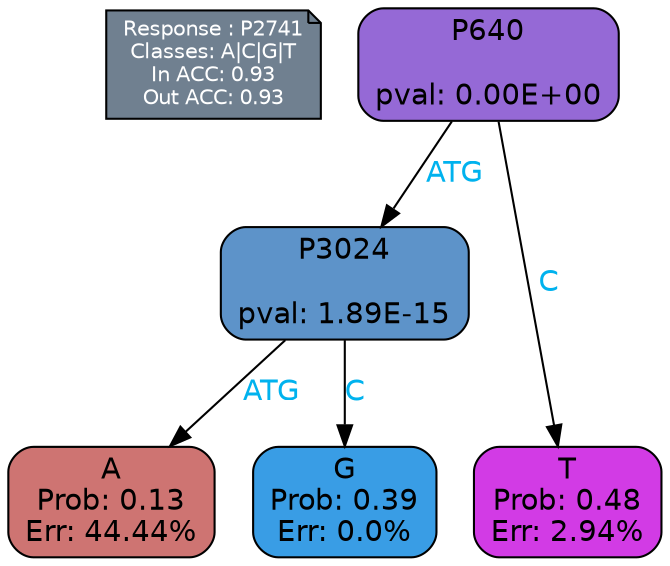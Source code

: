 digraph Tree {
node [shape=box, style="filled, rounded", color="black", fontname=helvetica] ;
graph [ranksep=equally, splines=polylines, bgcolor=transparent, dpi=600] ;
edge [fontname=helvetica] ;
LEGEND [label="Response : P2741
Classes: A|C|G|T
In ACC: 0.93
Out ACC: 0.93
",shape=note,align=left,style=filled,fillcolor="slategray",fontcolor="white",fontsize=10];1 [label="P640

pval: 0.00E+00", fillcolor="#9569d6"] ;
2 [label="P3024

pval: 1.89E-15", fillcolor="#5d93c9"] ;
3 [label="A
Prob: 0.13
Err: 44.44%", fillcolor="#ce7472"] ;
4 [label="G
Prob: 0.39
Err: 0.0%", fillcolor="#399de5"] ;
5 [label="T
Prob: 0.48
Err: 2.94%", fillcolor="#d23be5"] ;
1 -> 2 [label="ATG",fontcolor=deepskyblue2] ;
1 -> 5 [label="C",fontcolor=deepskyblue2] ;
2 -> 3 [label="ATG",fontcolor=deepskyblue2] ;
2 -> 4 [label="C",fontcolor=deepskyblue2] ;
{rank = same; 3;4;5;}{rank = same; LEGEND;1;}}